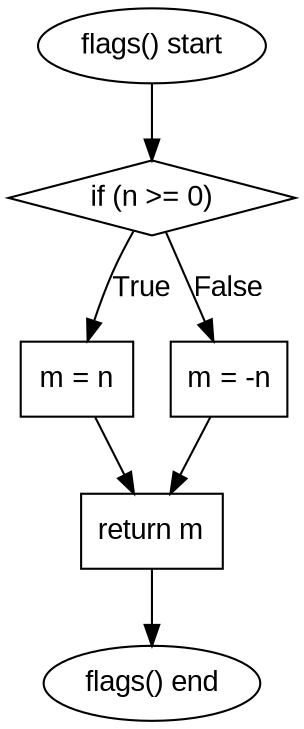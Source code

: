 digraph flags {
    rankdir=TB;
    node [shape=box, fontname=Arial];
    edge [fontname=Arial];

    start [label="flags() start", shape=ellipse];
    end [label="flags() end", shape=ellipse];
    cond1 [label="if (n >= 0)", shape=diamond];
    block1 [label="m = n"];
    block2 [label="m = -n"];
    return [label="return m"];

    start -> cond1;
    cond1 -> block1 [label="True"];
    cond1 -> block2 [label="False"];
    block1 -> return;
    block2 -> return;
    return -> end;
}